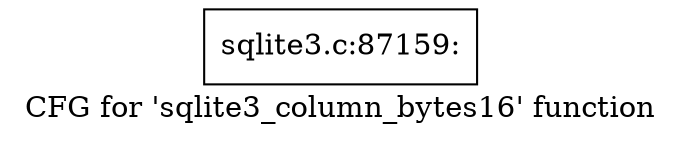 digraph "CFG for 'sqlite3_column_bytes16' function" {
	label="CFG for 'sqlite3_column_bytes16' function";

	Node0x55c0f5cbfc80 [shape=record,label="{sqlite3.c:87159:}"];
}
